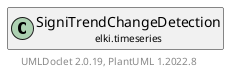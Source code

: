 @startuml
    remove .*\.(Instance|Par|Parameterizer|Factory)$
    set namespaceSeparator none
    hide empty fields
    hide empty methods

    class "<size:14>SigniTrendChangeDetection.Instance\n<size:10>elki.timeseries" as elki.timeseries.SigniTrendChangeDetection.Instance [[SigniTrendChangeDetection.Instance.html]] {
        #ewma: double[]
        #ewmv: double[]
        #weight: double
        +run(Relation<NumberVector>): ChangePoints
        -processRow(DBIDRef, NumberVector, ChangePoints): double
    }

    class "<size:14>SigniTrendChangeDetection\n<size:10>elki.timeseries" as elki.timeseries.SigniTrendChangeDetection [[SigniTrendChangeDetection.html]]

    elki.timeseries.SigniTrendChangeDetection +-- elki.timeseries.SigniTrendChangeDetection.Instance

    center footer UMLDoclet 2.0.19, PlantUML 1.2022.8
@enduml
